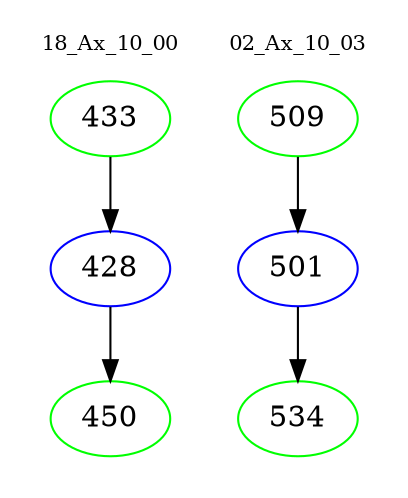digraph{
subgraph cluster_0 {
color = white
label = "18_Ax_10_00";
fontsize=10;
T0_433 [label="433", color="green"]
T0_433 -> T0_428 [color="black"]
T0_428 [label="428", color="blue"]
T0_428 -> T0_450 [color="black"]
T0_450 [label="450", color="green"]
}
subgraph cluster_1 {
color = white
label = "02_Ax_10_03";
fontsize=10;
T1_509 [label="509", color="green"]
T1_509 -> T1_501 [color="black"]
T1_501 [label="501", color="blue"]
T1_501 -> T1_534 [color="black"]
T1_534 [label="534", color="green"]
}
}

